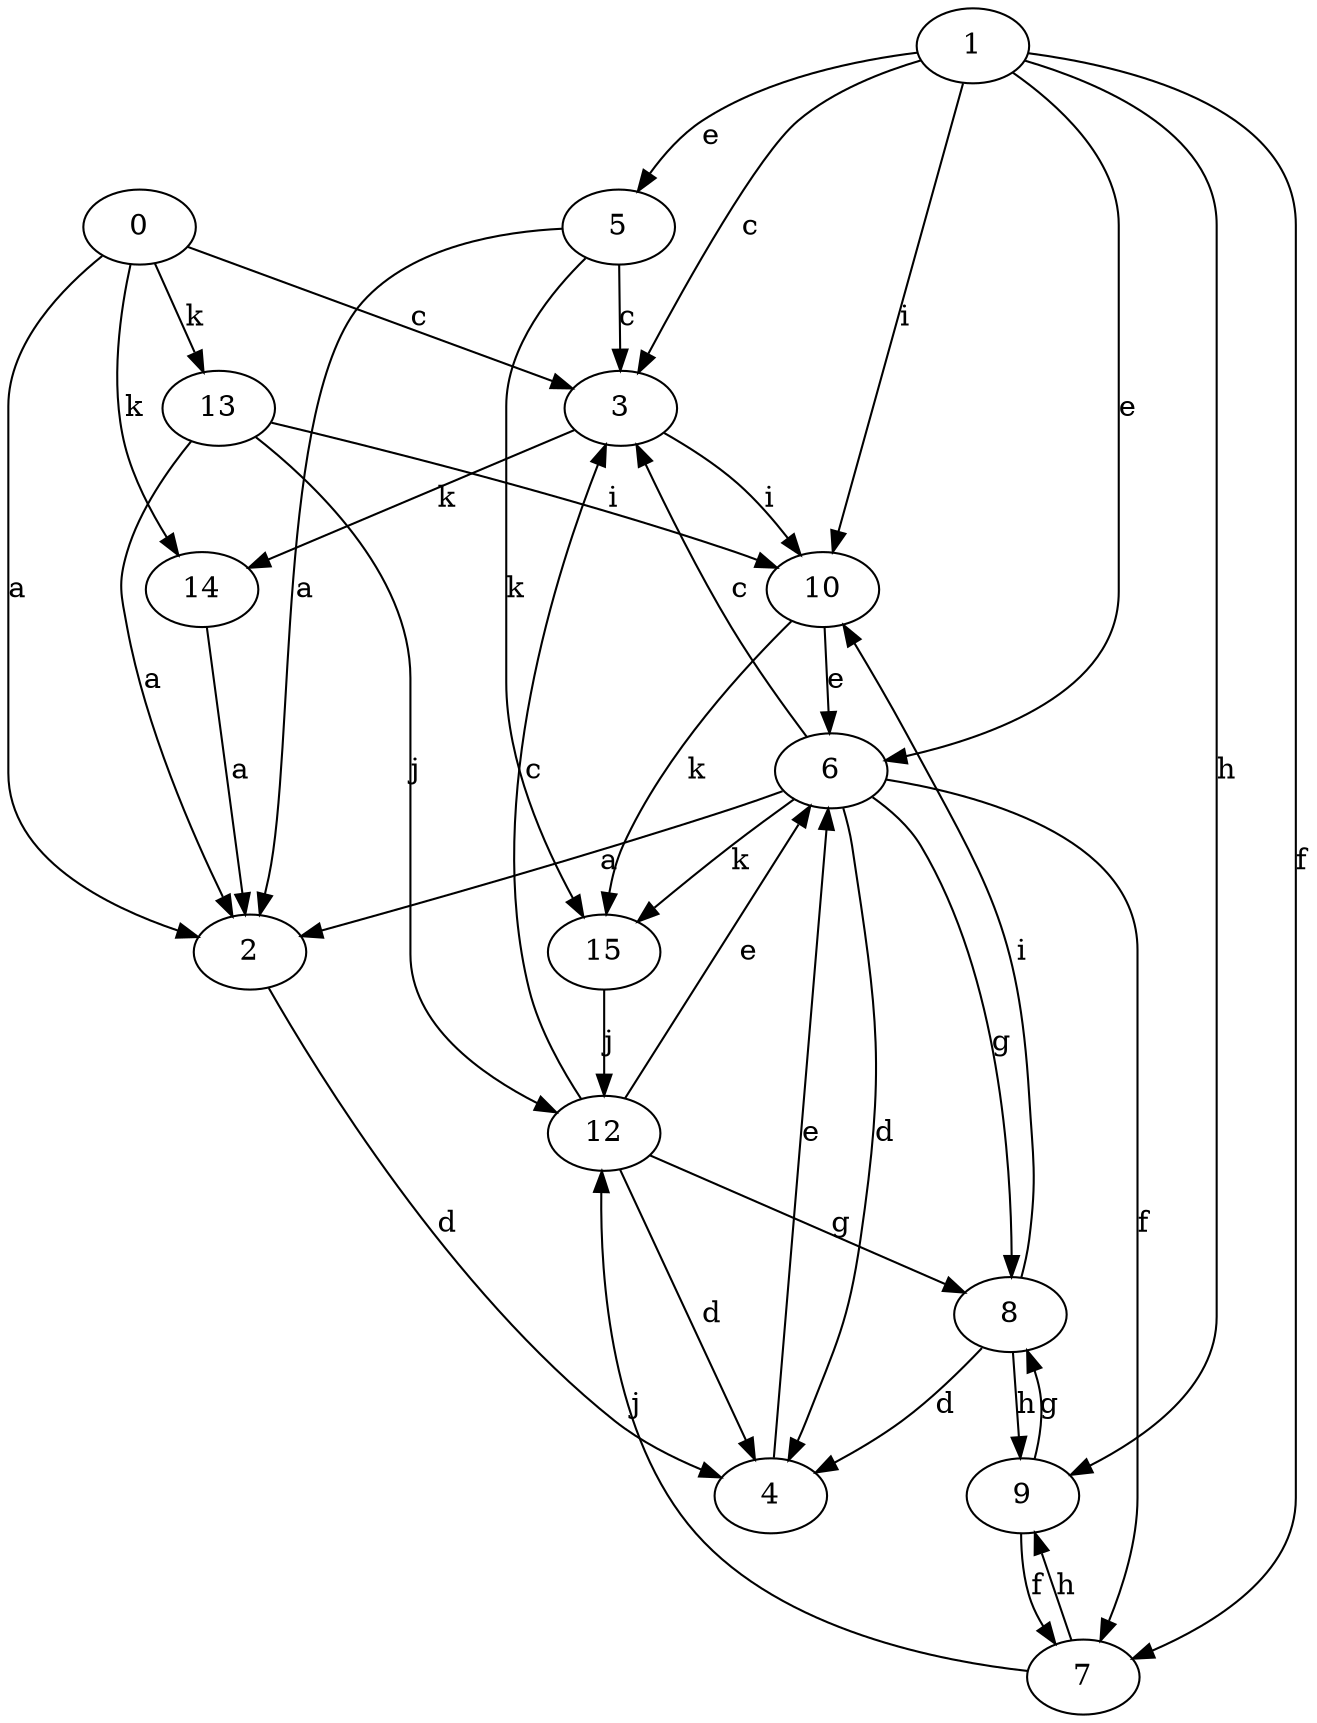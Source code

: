 strict digraph  {
1;
2;
3;
4;
5;
6;
7;
0;
8;
9;
10;
12;
13;
14;
15;
1 -> 3  [label=c];
1 -> 5  [label=e];
1 -> 6  [label=e];
1 -> 7  [label=f];
1 -> 9  [label=h];
1 -> 10  [label=i];
2 -> 4  [label=d];
3 -> 10  [label=i];
3 -> 14  [label=k];
4 -> 6  [label=e];
5 -> 2  [label=a];
5 -> 3  [label=c];
5 -> 15  [label=k];
6 -> 2  [label=a];
6 -> 3  [label=c];
6 -> 4  [label=d];
6 -> 7  [label=f];
6 -> 8  [label=g];
6 -> 15  [label=k];
7 -> 9  [label=h];
7 -> 12  [label=j];
0 -> 2  [label=a];
0 -> 3  [label=c];
0 -> 13  [label=k];
0 -> 14  [label=k];
8 -> 4  [label=d];
8 -> 9  [label=h];
8 -> 10  [label=i];
9 -> 7  [label=f];
9 -> 8  [label=g];
10 -> 6  [label=e];
10 -> 15  [label=k];
12 -> 3  [label=c];
12 -> 4  [label=d];
12 -> 6  [label=e];
12 -> 8  [label=g];
13 -> 2  [label=a];
13 -> 10  [label=i];
13 -> 12  [label=j];
14 -> 2  [label=a];
15 -> 12  [label=j];
}
